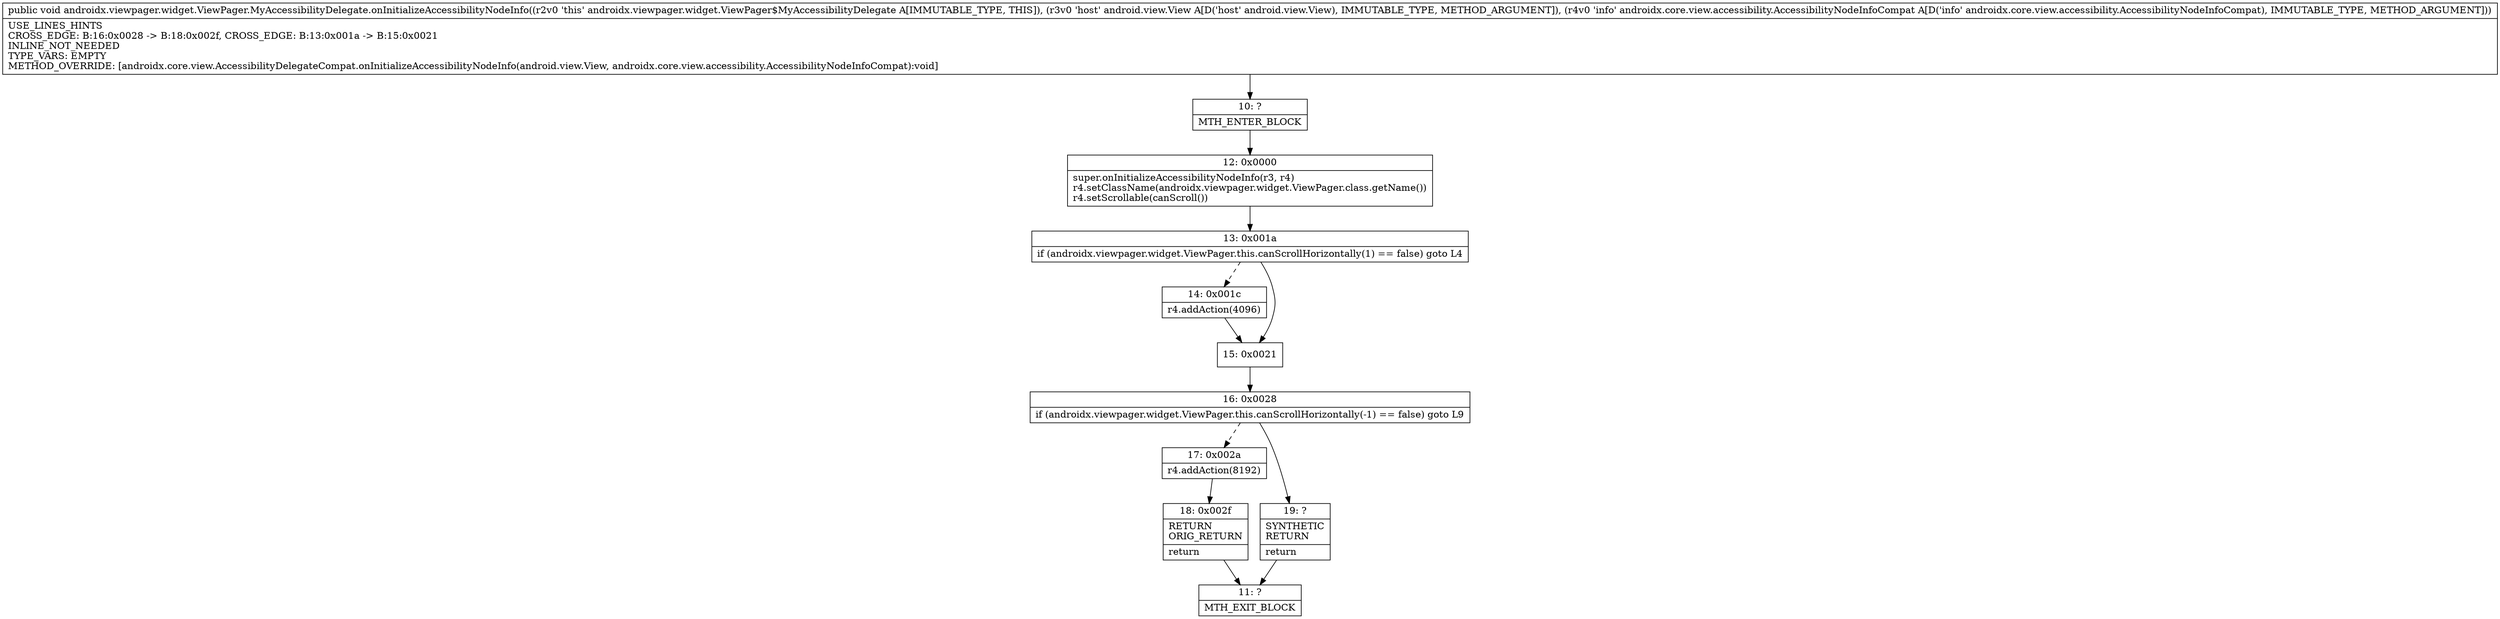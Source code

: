 digraph "CFG forandroidx.viewpager.widget.ViewPager.MyAccessibilityDelegate.onInitializeAccessibilityNodeInfo(Landroid\/view\/View;Landroidx\/core\/view\/accessibility\/AccessibilityNodeInfoCompat;)V" {
Node_10 [shape=record,label="{10\:\ ?|MTH_ENTER_BLOCK\l}"];
Node_12 [shape=record,label="{12\:\ 0x0000|super.onInitializeAccessibilityNodeInfo(r3, r4)\lr4.setClassName(androidx.viewpager.widget.ViewPager.class.getName())\lr4.setScrollable(canScroll())\l}"];
Node_13 [shape=record,label="{13\:\ 0x001a|if (androidx.viewpager.widget.ViewPager.this.canScrollHorizontally(1) == false) goto L4\l}"];
Node_14 [shape=record,label="{14\:\ 0x001c|r4.addAction(4096)\l}"];
Node_15 [shape=record,label="{15\:\ 0x0021}"];
Node_16 [shape=record,label="{16\:\ 0x0028|if (androidx.viewpager.widget.ViewPager.this.canScrollHorizontally(\-1) == false) goto L9\l}"];
Node_17 [shape=record,label="{17\:\ 0x002a|r4.addAction(8192)\l}"];
Node_18 [shape=record,label="{18\:\ 0x002f|RETURN\lORIG_RETURN\l|return\l}"];
Node_11 [shape=record,label="{11\:\ ?|MTH_EXIT_BLOCK\l}"];
Node_19 [shape=record,label="{19\:\ ?|SYNTHETIC\lRETURN\l|return\l}"];
MethodNode[shape=record,label="{public void androidx.viewpager.widget.ViewPager.MyAccessibilityDelegate.onInitializeAccessibilityNodeInfo((r2v0 'this' androidx.viewpager.widget.ViewPager$MyAccessibilityDelegate A[IMMUTABLE_TYPE, THIS]), (r3v0 'host' android.view.View A[D('host' android.view.View), IMMUTABLE_TYPE, METHOD_ARGUMENT]), (r4v0 'info' androidx.core.view.accessibility.AccessibilityNodeInfoCompat A[D('info' androidx.core.view.accessibility.AccessibilityNodeInfoCompat), IMMUTABLE_TYPE, METHOD_ARGUMENT]))  | USE_LINES_HINTS\lCROSS_EDGE: B:16:0x0028 \-\> B:18:0x002f, CROSS_EDGE: B:13:0x001a \-\> B:15:0x0021\lINLINE_NOT_NEEDED\lTYPE_VARS: EMPTY\lMETHOD_OVERRIDE: [androidx.core.view.AccessibilityDelegateCompat.onInitializeAccessibilityNodeInfo(android.view.View, androidx.core.view.accessibility.AccessibilityNodeInfoCompat):void]\l}"];
MethodNode -> Node_10;Node_10 -> Node_12;
Node_12 -> Node_13;
Node_13 -> Node_14[style=dashed];
Node_13 -> Node_15;
Node_14 -> Node_15;
Node_15 -> Node_16;
Node_16 -> Node_17[style=dashed];
Node_16 -> Node_19;
Node_17 -> Node_18;
Node_18 -> Node_11;
Node_19 -> Node_11;
}

